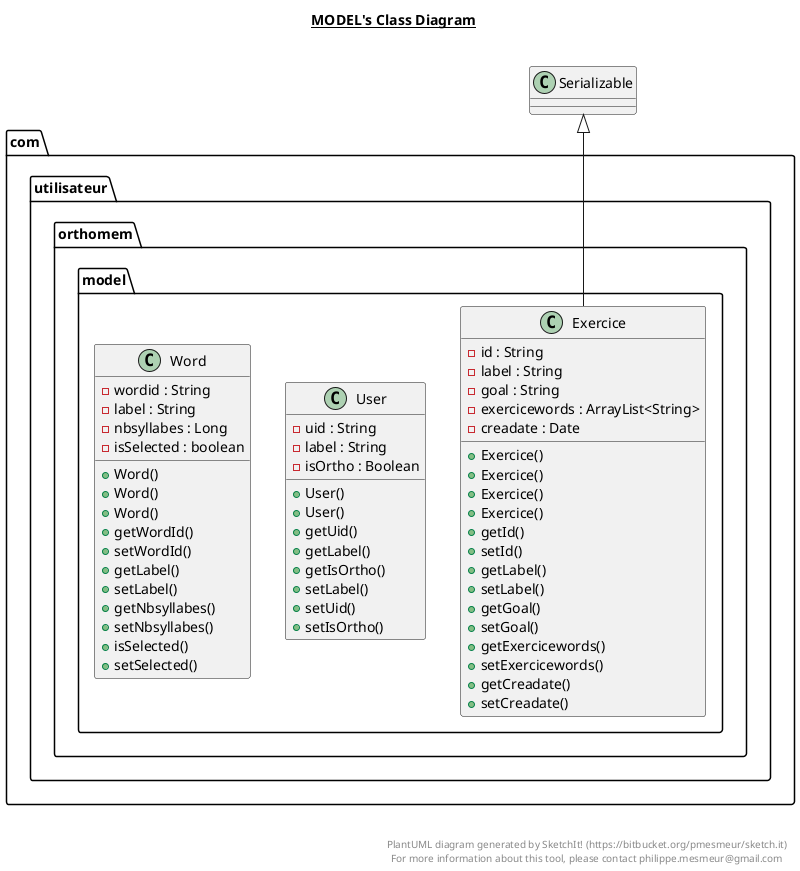 @startuml

title __MODEL's Class Diagram__\n

  package com.utilisateur.orthomem {
    package com.utilisateur.orthomem.model {
      class Exercice {
          - id : String
          - label : String
          - goal : String
          - exercicewords : ArrayList<String>
          - creadate : Date
          + Exercice()
          + Exercice()
          + Exercice()
          + Exercice()
          + getId()
          + setId()
          + getLabel()
          + setLabel()
          + getGoal()
          + setGoal()
          + getExercicewords()
          + setExercicewords()
          + getCreadate()
          + setCreadate()
      }
    }
  }
  

  package com.utilisateur.orthomem {
    package com.utilisateur.orthomem.model {
      class User {
          - uid : String
          - label : String
          - isOrtho : Boolean
          + User()
          + User()
          + getUid()
          + getLabel()
          + getIsOrtho()
          + setLabel()
          + setUid()
          + setIsOrtho()
      }
    }
  }
  

  package com.utilisateur.orthomem {
    package com.utilisateur.orthomem.model {
      class Word {
          - wordid : String
          - label : String
          - nbsyllabes : Long
          - isSelected : boolean
          + Word()
          + Word()
          + Word()
          + getWordId()
          + setWordId()
          + getLabel()
          + setLabel()
          + getNbsyllabes()
          + setNbsyllabes()
          + isSelected()
          + setSelected()
      }
    }
  }
  

  Exercice -up-|> Serializable


right footer


PlantUML diagram generated by SketchIt! (https://bitbucket.org/pmesmeur/sketch.it)
For more information about this tool, please contact philippe.mesmeur@gmail.com
endfooter

@enduml
